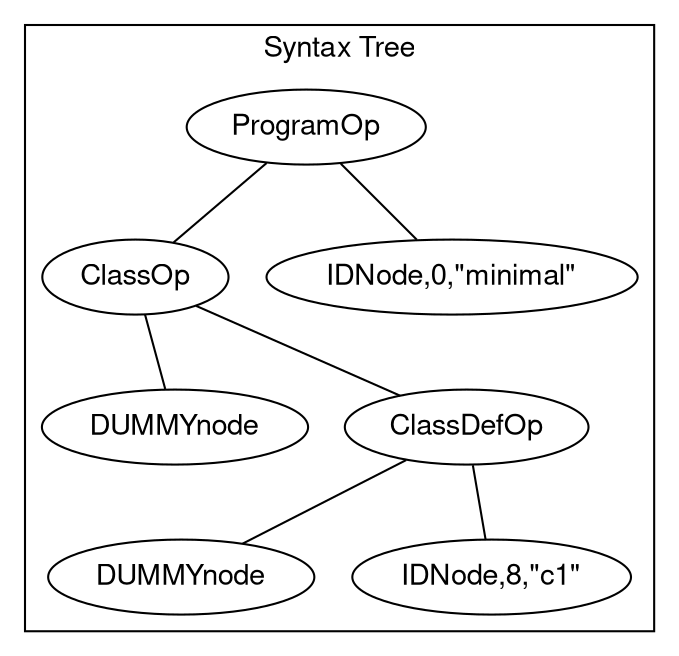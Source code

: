 graph "" 
   { 
   fontname="Helvetica,Arial,sans-serif" 
   node [fontname="Helvetica,Arial,sans-serif"] 
   edge [fontname="Helvetica,Arial,sans-serif"] 
   
   subgraph cluster01 
   { 
   label="Syntax Tree" 
   n00001 [label="ProgramOp"] ;
   n00002 [label="ClassOp"] ;
   n00001 -- n00002 ;
   n00003 [label="DUMMYnode"] ;
   n00002 -- n00003 ;
   n00004 [label="ClassDefOp"] ;
   n00002 -- n00004 ;
   n00005 [label="DUMMYnode"] ;
   n00004 -- n00005 ;
   n00006 [label="IDNode,8,\"c1\""] ;
   n00004 -- n00006 ;
   n00007 [label="IDNode,0,\"minimal\""] ;
   n00001 -- n00007 ;
   } 
   } 
